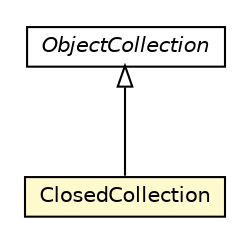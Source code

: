 #!/usr/local/bin/dot
#
# Class diagram 
# Generated by UMLGraph version R5_6-24-gf6e263 (http://www.umlgraph.org/)
#

digraph G {
	edge [fontname="Helvetica",fontsize=10,labelfontname="Helvetica",labelfontsize=10];
	node [fontname="Helvetica",fontsize=10,shape=plaintext];
	nodesep=0.25;
	ranksep=0.5;
	// org.universAAL.middleware.rdf.ClosedCollection
	c2806445 [label=<<table title="org.universAAL.middleware.rdf.ClosedCollection" border="0" cellborder="1" cellspacing="0" cellpadding="2" port="p" bgcolor="lemonChiffon" href="./ClosedCollection.html">
		<tr><td><table border="0" cellspacing="0" cellpadding="1">
<tr><td align="center" balign="center"> ClosedCollection </td></tr>
		</table></td></tr>
		</table>>, URL="./ClosedCollection.html", fontname="Helvetica", fontcolor="black", fontsize=10.0];
	// org.universAAL.middleware.rdf.ObjectCollection
	c2806447 [label=<<table title="org.universAAL.middleware.rdf.ObjectCollection" border="0" cellborder="1" cellspacing="0" cellpadding="2" port="p" href="./ObjectCollection.html">
		<tr><td><table border="0" cellspacing="0" cellpadding="1">
<tr><td align="center" balign="center"><font face="Helvetica-Oblique"> ObjectCollection </font></td></tr>
		</table></td></tr>
		</table>>, URL="./ObjectCollection.html", fontname="Helvetica", fontcolor="black", fontsize=10.0];
	//org.universAAL.middleware.rdf.ClosedCollection extends org.universAAL.middleware.rdf.ObjectCollection
	c2806447:p -> c2806445:p [dir=back,arrowtail=empty];
}

